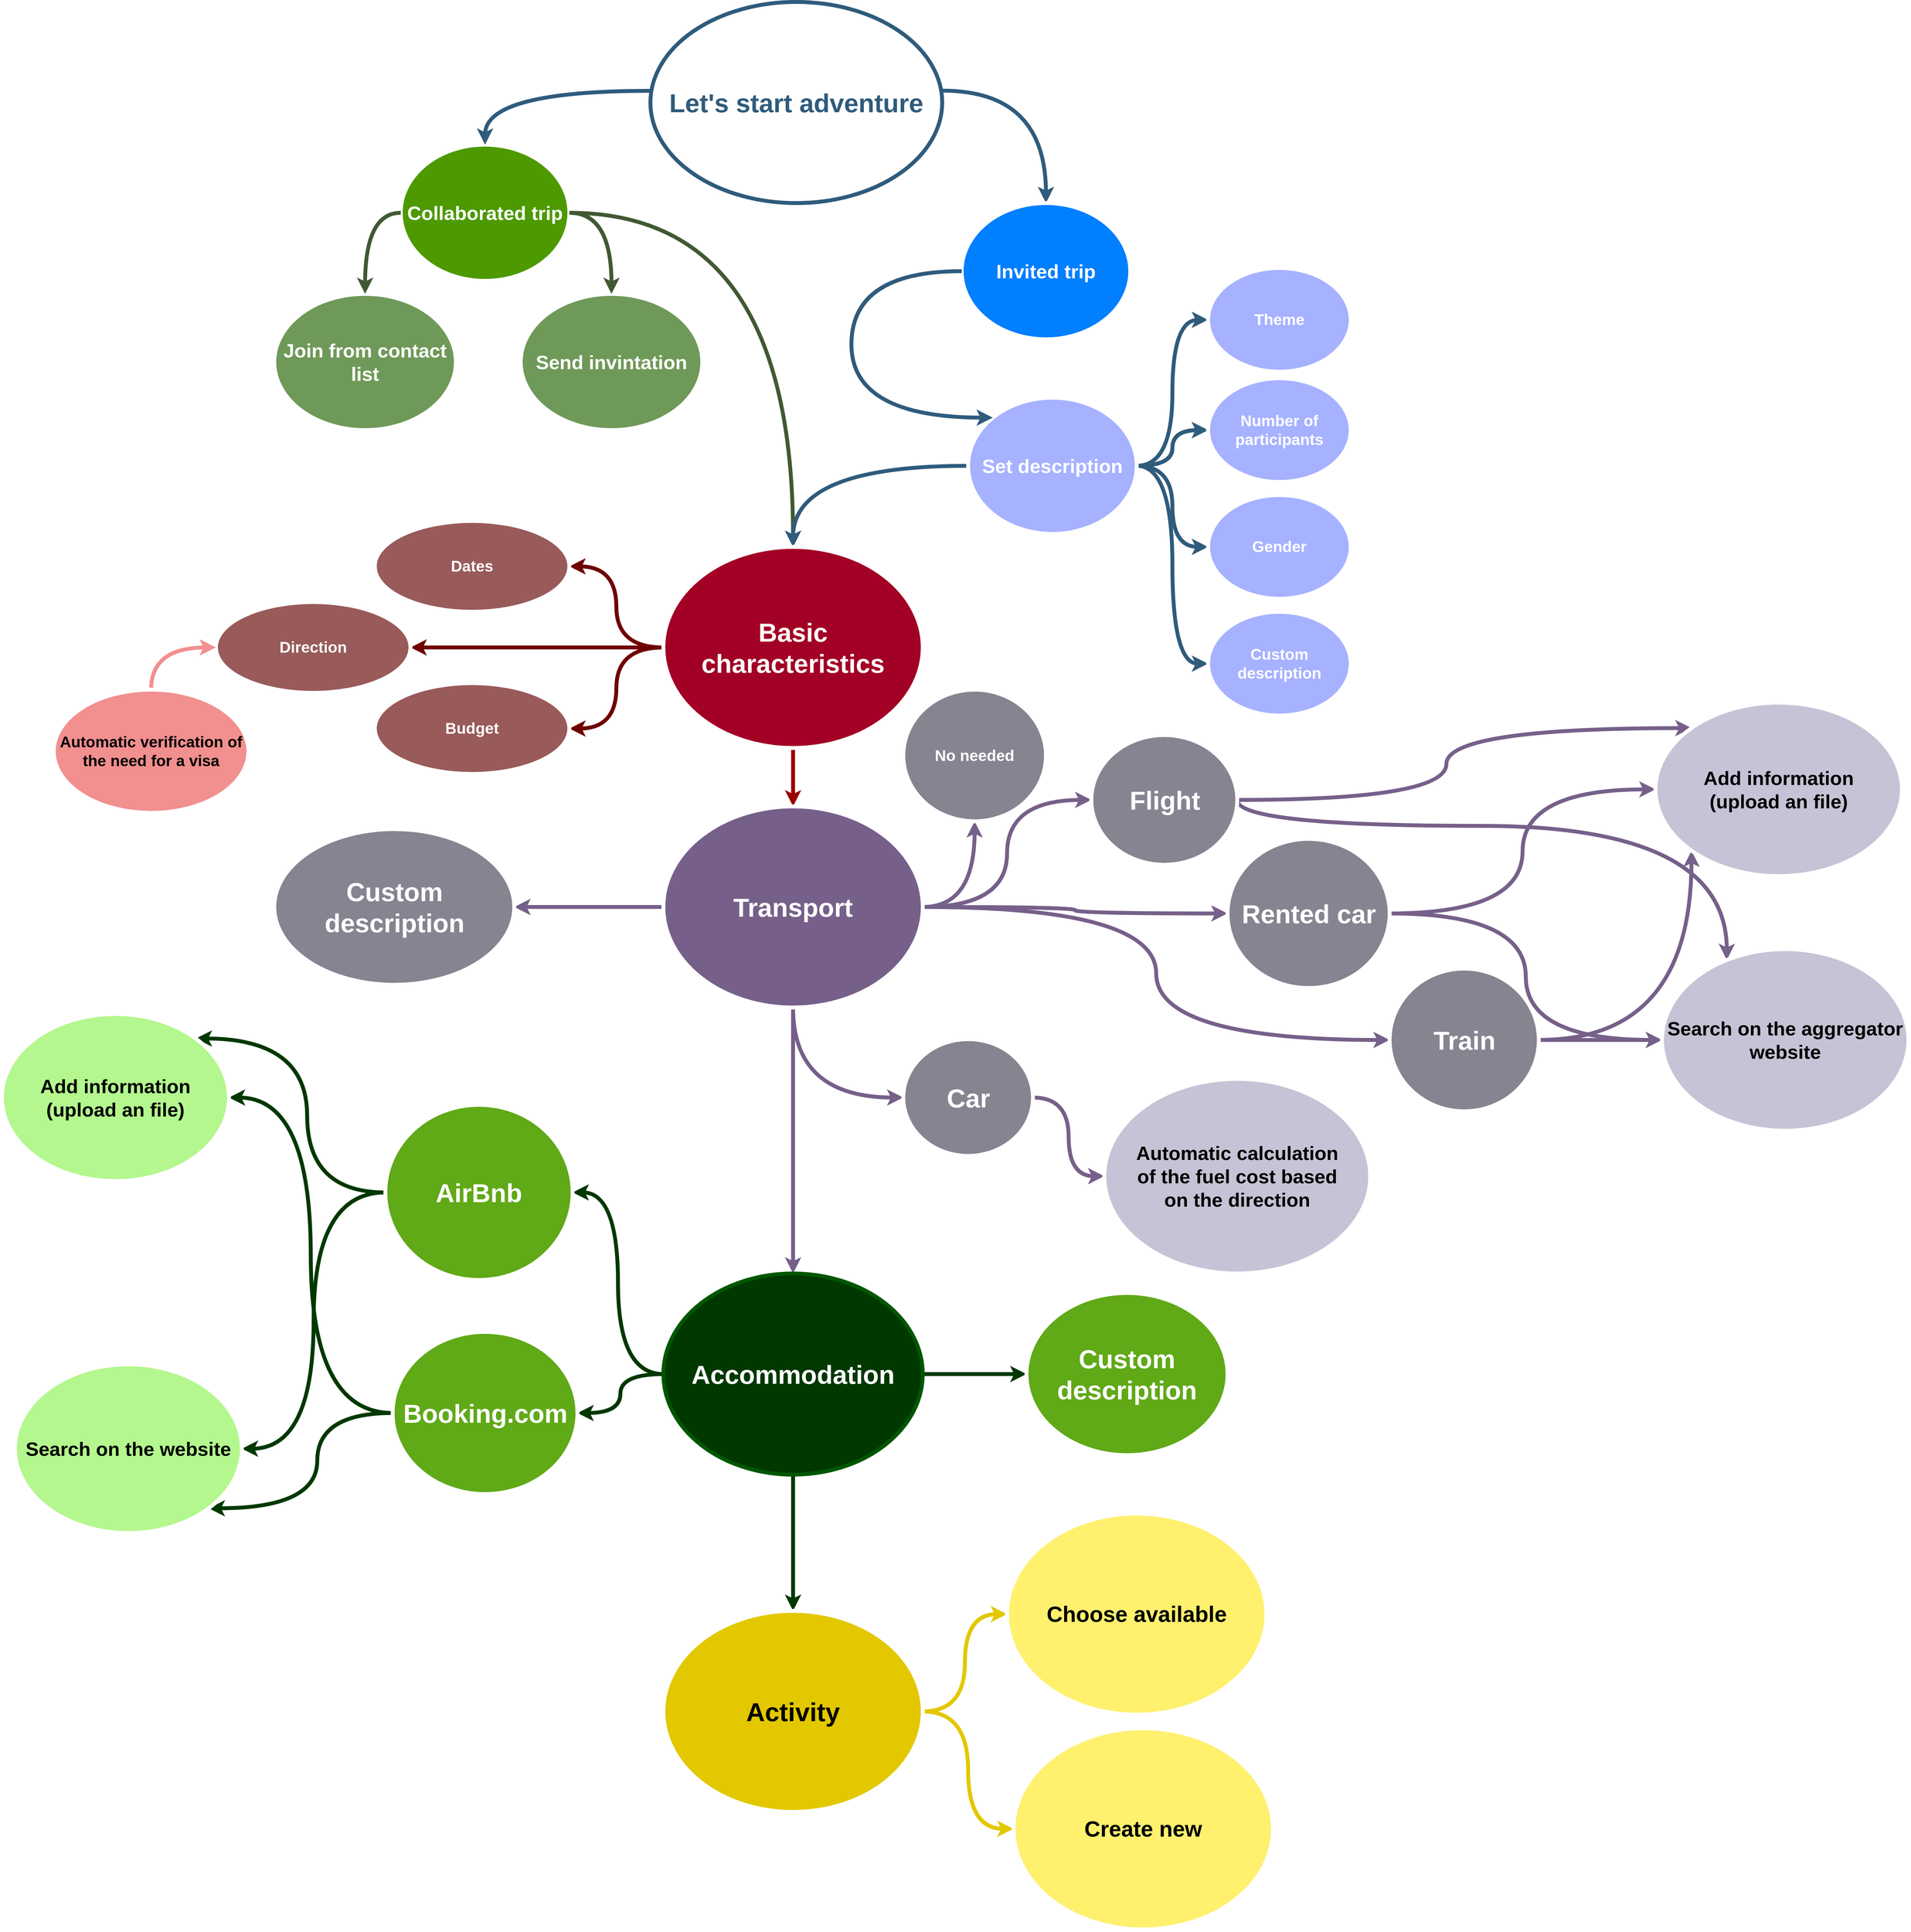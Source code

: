 <mxfile version="15.0.6" type="github">
  <diagram id="JhmmT_WZMvcn0FuX70uB" name="Page-1">
    <mxGraphModel dx="8680" dy="5769" grid="1" gridSize="10" guides="1" tooltips="1" connect="1" arrows="1" fold="1" page="1" pageScale="1" pageWidth="827" pageHeight="1169" math="0" shadow="0">
      <root>
        <mxCell id="0" />
        <mxCell id="1" parent="0" />
        <mxCell id="H4LCMJGpLXRuDfQB45Vs-1" value="Let&#39;s start adventure" style="ellipse;whiteSpace=wrap;html=1;shadow=0;fontFamily=Helvetica;fontSize=40;fontColor=#2F5B7C;align=center;strokeColor=#2F5B7C;strokeWidth=6;fillColor=#FFFFFF;fontStyle=1;gradientColor=none;labelBorderColor=none;" vertex="1" parent="1">
          <mxGeometry x="1030" y="-180" width="450" height="310" as="geometry" />
        </mxCell>
        <mxCell id="H4LCMJGpLXRuDfQB45Vs-2" style="edgeStyle=orthogonalEdgeStyle;curved=1;rounded=0;orthogonalLoop=1;jettySize=auto;html=1;fontSize=24;strokeWidth=6;strokeColor=#415933;" edge="1" parent="1" source="H4LCMJGpLXRuDfQB45Vs-3" target="H4LCMJGpLXRuDfQB45Vs-28">
          <mxGeometry relative="1" as="geometry" />
        </mxCell>
        <mxCell id="H4LCMJGpLXRuDfQB45Vs-3" value="&lt;b&gt;Collaborated trip&lt;/b&gt;" style="ellipse;whiteSpace=wrap;html=1;fontFamily=Helvetica;fontSize=30;fontColor=#FFFFFF;align=center;strokeColor=#FFFFFF;strokeWidth=6;fillColor=#4D9900;" vertex="1" parent="1">
          <mxGeometry x="645" y="40" width="260" height="210" as="geometry" />
        </mxCell>
        <mxCell id="H4LCMJGpLXRuDfQB45Vs-4" value="" style="endArrow=classic;html=1;entryX=0.5;entryY=0;entryDx=0;entryDy=0;exitX=-0.001;exitY=0.442;exitDx=0;exitDy=0;exitPerimeter=0;strokeColor=#2F5B7C;edgeStyle=orthogonalEdgeStyle;curved=1;strokeWidth=6;" edge="1" parent="1" source="H4LCMJGpLXRuDfQB45Vs-1" target="H4LCMJGpLXRuDfQB45Vs-3">
          <mxGeometry width="50" height="50" relative="1" as="geometry">
            <mxPoint x="1200" y="250" as="sourcePoint" />
            <mxPoint x="1250" y="200" as="targetPoint" />
          </mxGeometry>
        </mxCell>
        <mxCell id="H4LCMJGpLXRuDfQB45Vs-5" value="" style="endArrow=classic;html=1;exitX=1;exitY=0.441;exitDx=0;exitDy=0;edgeStyle=orthogonalEdgeStyle;curved=1;strokeWidth=6;entryX=0.5;entryY=0;entryDx=0;entryDy=0;exitPerimeter=0;strokeColor=#2F5B7C;" edge="1" parent="1" source="H4LCMJGpLXRuDfQB45Vs-1" target="H4LCMJGpLXRuDfQB45Vs-6">
          <mxGeometry width="50" height="50" relative="1" as="geometry">
            <mxPoint x="1250" y="-10.0" as="sourcePoint" />
            <mxPoint x="1560" y="110.66" as="targetPoint" />
          </mxGeometry>
        </mxCell>
        <mxCell id="H4LCMJGpLXRuDfQB45Vs-6" value="&lt;b&gt;Invited trip&lt;/b&gt;" style="ellipse;whiteSpace=wrap;html=1;fontFamily=Helvetica;fontSize=30;fontColor=#FFFFFF;align=center;strokeColor=#FFFFFF;strokeWidth=6;fillColor=#007FFF;" vertex="1" parent="1">
          <mxGeometry x="1510" y="130" width="260" height="210" as="geometry" />
        </mxCell>
        <mxCell id="H4LCMJGpLXRuDfQB45Vs-7" value="&lt;b&gt;Join from contact list&lt;/b&gt;" style="ellipse;whiteSpace=wrap;html=1;fontFamily=Helvetica;fontSize=30;fontColor=#FFFFFF;align=center;strokeColor=#FFFFFF;strokeWidth=6;fillColor=#6F9958;" vertex="1" parent="1">
          <mxGeometry x="450" y="270" width="280" height="210" as="geometry" />
        </mxCell>
        <mxCell id="H4LCMJGpLXRuDfQB45Vs-8" value="&lt;b&gt;Send invintation&lt;/b&gt;" style="ellipse;whiteSpace=wrap;html=1;fontFamily=Helvetica;fontSize=30;fontColor=#FFFFFF;align=center;strokeColor=#FFFFFF;strokeWidth=6;fillColor=#6F9958;" vertex="1" parent="1">
          <mxGeometry x="830" y="270" width="280" height="210" as="geometry" />
        </mxCell>
        <mxCell id="H4LCMJGpLXRuDfQB45Vs-9" value="" style="endArrow=classic;html=1;entryX=0.5;entryY=0;entryDx=0;entryDy=0;exitX=0;exitY=0.5;exitDx=0;exitDy=0;edgeStyle=orthogonalEdgeStyle;curved=1;strokeWidth=6;strokeColor=#415933;" edge="1" parent="1" source="H4LCMJGpLXRuDfQB45Vs-3" target="H4LCMJGpLXRuDfQB45Vs-7">
          <mxGeometry width="50" height="50" relative="1" as="geometry">
            <mxPoint x="634.73" y="160.0" as="sourcePoint" />
            <mxPoint x="380" y="260.66" as="targetPoint" />
          </mxGeometry>
        </mxCell>
        <mxCell id="H4LCMJGpLXRuDfQB45Vs-10" value="" style="endArrow=classic;html=1;entryX=0.5;entryY=0;entryDx=0;entryDy=0;exitX=1;exitY=0.5;exitDx=0;exitDy=0;edgeStyle=orthogonalEdgeStyle;curved=1;strokeWidth=6;strokeColor=#415933;" edge="1" parent="1" source="H4LCMJGpLXRuDfQB45Vs-3" target="H4LCMJGpLXRuDfQB45Vs-8">
          <mxGeometry width="50" height="50" relative="1" as="geometry">
            <mxPoint x="655" y="155" as="sourcePoint" />
            <mxPoint x="600" y="280" as="targetPoint" />
          </mxGeometry>
        </mxCell>
        <mxCell id="H4LCMJGpLXRuDfQB45Vs-11" value="" style="edgeStyle=orthogonalEdgeStyle;curved=1;rounded=0;orthogonalLoop=1;jettySize=auto;html=1;fontSize=24;strokeColor=#2F5B7C;strokeWidth=6;" edge="1" parent="1" source="H4LCMJGpLXRuDfQB45Vs-18" target="H4LCMJGpLXRuDfQB45Vs-20">
          <mxGeometry relative="1" as="geometry" />
        </mxCell>
        <mxCell id="H4LCMJGpLXRuDfQB45Vs-12" value="" style="edgeStyle=orthogonalEdgeStyle;curved=1;rounded=0;orthogonalLoop=1;jettySize=auto;html=1;fontSize=24;strokeColor=#2F5B7C;strokeWidth=6;" edge="1" parent="1" source="H4LCMJGpLXRuDfQB45Vs-18" target="H4LCMJGpLXRuDfQB45Vs-20">
          <mxGeometry relative="1" as="geometry" />
        </mxCell>
        <mxCell id="H4LCMJGpLXRuDfQB45Vs-13" value="" style="edgeStyle=orthogonalEdgeStyle;curved=1;rounded=0;orthogonalLoop=1;jettySize=auto;html=1;fontSize=24;strokeColor=#2F5B7C;strokeWidth=6;" edge="1" parent="1" source="H4LCMJGpLXRuDfQB45Vs-18" target="H4LCMJGpLXRuDfQB45Vs-20">
          <mxGeometry relative="1" as="geometry" />
        </mxCell>
        <mxCell id="H4LCMJGpLXRuDfQB45Vs-14" style="edgeStyle=orthogonalEdgeStyle;curved=1;rounded=0;orthogonalLoop=1;jettySize=auto;html=1;entryX=0;entryY=0.5;entryDx=0;entryDy=0;fontSize=24;strokeColor=#2F5B7C;strokeWidth=6;" edge="1" parent="1" source="H4LCMJGpLXRuDfQB45Vs-18" target="H4LCMJGpLXRuDfQB45Vs-21">
          <mxGeometry relative="1" as="geometry" />
        </mxCell>
        <mxCell id="H4LCMJGpLXRuDfQB45Vs-15" style="edgeStyle=orthogonalEdgeStyle;curved=1;rounded=0;orthogonalLoop=1;jettySize=auto;html=1;entryX=0;entryY=0.5;entryDx=0;entryDy=0;fontSize=24;strokeColor=#2F5B7C;strokeWidth=6;" edge="1" parent="1" source="H4LCMJGpLXRuDfQB45Vs-18" target="H4LCMJGpLXRuDfQB45Vs-22">
          <mxGeometry relative="1" as="geometry" />
        </mxCell>
        <mxCell id="H4LCMJGpLXRuDfQB45Vs-16" style="edgeStyle=orthogonalEdgeStyle;curved=1;rounded=0;orthogonalLoop=1;jettySize=auto;html=1;entryX=0;entryY=0.5;entryDx=0;entryDy=0;fontSize=24;strokeColor=#2F5B7C;strokeWidth=6;" edge="1" parent="1" source="H4LCMJGpLXRuDfQB45Vs-18" target="H4LCMJGpLXRuDfQB45Vs-19">
          <mxGeometry relative="1" as="geometry" />
        </mxCell>
        <mxCell id="H4LCMJGpLXRuDfQB45Vs-17" style="edgeStyle=orthogonalEdgeStyle;curved=1;rounded=0;orthogonalLoop=1;jettySize=auto;html=1;entryX=0.5;entryY=0;entryDx=0;entryDy=0;fontSize=24;strokeColor=#2F5B7C;strokeWidth=6;" edge="1" parent="1" source="H4LCMJGpLXRuDfQB45Vs-18" target="H4LCMJGpLXRuDfQB45Vs-28">
          <mxGeometry relative="1" as="geometry" />
        </mxCell>
        <mxCell id="H4LCMJGpLXRuDfQB45Vs-18" value="&lt;b&gt;Set description&lt;/b&gt;" style="ellipse;whiteSpace=wrap;html=1;fontFamily=Helvetica;fontSize=30;fontColor=#FFFFFF;align=center;strokeColor=#FFFFFF;strokeWidth=6;fillColor=#A6B2FF;" vertex="1" parent="1">
          <mxGeometry x="1520" y="430" width="260" height="210" as="geometry" />
        </mxCell>
        <mxCell id="H4LCMJGpLXRuDfQB45Vs-19" value="&lt;b style=&quot;font-size: 24px;&quot;&gt;Theme&lt;/b&gt;" style="ellipse;whiteSpace=wrap;html=1;fontFamily=Helvetica;fontSize=24;fontColor=#FFFFFF;align=center;strokeColor=#FFFFFF;strokeWidth=6;fillColor=#A6B2FF;" vertex="1" parent="1">
          <mxGeometry x="1890" y="230" width="220" height="160" as="geometry" />
        </mxCell>
        <mxCell id="H4LCMJGpLXRuDfQB45Vs-20" value="&lt;b style=&quot;font-size: 24px&quot;&gt;Number of participants&lt;/b&gt;" style="ellipse;whiteSpace=wrap;html=1;fontFamily=Helvetica;fontSize=24;fontColor=#FFFFFF;align=center;strokeColor=#FFFFFF;strokeWidth=6;fillColor=#A6B2FF;" vertex="1" parent="1">
          <mxGeometry x="1890" y="400" width="220" height="160" as="geometry" />
        </mxCell>
        <mxCell id="H4LCMJGpLXRuDfQB45Vs-21" value="&lt;b style=&quot;font-size: 24px&quot;&gt;Gender&lt;/b&gt;" style="ellipse;whiteSpace=wrap;html=1;fontFamily=Helvetica;fontSize=24;fontColor=#FFFFFF;align=center;strokeColor=#FFFFFF;strokeWidth=6;fillColor=#A6B2FF;" vertex="1" parent="1">
          <mxGeometry x="1890" y="580" width="220" height="160" as="geometry" />
        </mxCell>
        <mxCell id="H4LCMJGpLXRuDfQB45Vs-22" value="&lt;b style=&quot;font-size: 24px&quot;&gt;Custom description&lt;/b&gt;" style="ellipse;whiteSpace=wrap;html=1;fontFamily=Helvetica;fontSize=24;fontColor=#FFFFFF;align=center;strokeColor=#FFFFFF;strokeWidth=6;fillColor=#A6B2FF;" vertex="1" parent="1">
          <mxGeometry x="1890" y="760" width="220" height="160" as="geometry" />
        </mxCell>
        <mxCell id="H4LCMJGpLXRuDfQB45Vs-23" value="" style="endArrow=classic;html=1;edgeStyle=orthogonalEdgeStyle;curved=1;strokeWidth=6;strokeColor=#2F5B7C;entryX=0;entryY=0;entryDx=0;entryDy=0;exitX=0;exitY=0.5;exitDx=0;exitDy=0;" edge="1" parent="1" source="H4LCMJGpLXRuDfQB45Vs-6" target="H4LCMJGpLXRuDfQB45Vs-18">
          <mxGeometry width="50" height="50" relative="1" as="geometry">
            <mxPoint x="1380" y="220" as="sourcePoint" />
            <mxPoint x="1650" y="140" as="targetPoint" />
            <Array as="points">
              <mxPoint x="1340" y="235" />
              <mxPoint x="1340" y="461" />
            </Array>
          </mxGeometry>
        </mxCell>
        <mxCell id="H4LCMJGpLXRuDfQB45Vs-24" style="edgeStyle=orthogonalEdgeStyle;curved=1;rounded=0;orthogonalLoop=1;jettySize=auto;html=1;entryX=1;entryY=0.5;entryDx=0;entryDy=0;fontSize=24;fontColor=#FFFFFF;strokeColor=#6F0000;strokeWidth=6;fillColor=#a20025;" edge="1" parent="1" source="H4LCMJGpLXRuDfQB45Vs-28" target="H4LCMJGpLXRuDfQB45Vs-29">
          <mxGeometry relative="1" as="geometry" />
        </mxCell>
        <mxCell id="H4LCMJGpLXRuDfQB45Vs-25" style="edgeStyle=orthogonalEdgeStyle;curved=1;rounded=0;orthogonalLoop=1;jettySize=auto;html=1;fontSize=24;fontColor=#FFFFFF;strokeColor=#6F0000;strokeWidth=6;fillColor=#a20025;" edge="1" parent="1" source="H4LCMJGpLXRuDfQB45Vs-28" target="H4LCMJGpLXRuDfQB45Vs-30">
          <mxGeometry relative="1" as="geometry" />
        </mxCell>
        <mxCell id="H4LCMJGpLXRuDfQB45Vs-26" style="edgeStyle=orthogonalEdgeStyle;curved=1;rounded=0;orthogonalLoop=1;jettySize=auto;html=1;fontSize=24;fontColor=#FFFFFF;strokeColor=#6F0000;strokeWidth=6;fillColor=#a20025;" edge="1" parent="1" source="H4LCMJGpLXRuDfQB45Vs-28" target="H4LCMJGpLXRuDfQB45Vs-31">
          <mxGeometry relative="1" as="geometry" />
        </mxCell>
        <mxCell id="H4LCMJGpLXRuDfQB45Vs-27" style="edgeStyle=orthogonalEdgeStyle;curved=1;rounded=0;orthogonalLoop=1;jettySize=auto;html=1;fontSize=34;fontColor=#F28F8F;strokeWidth=6;strokeColor=#990000;" edge="1" parent="1" source="H4LCMJGpLXRuDfQB45Vs-28" target="H4LCMJGpLXRuDfQB45Vs-39">
          <mxGeometry relative="1" as="geometry" />
        </mxCell>
        <mxCell id="H4LCMJGpLXRuDfQB45Vs-28" value="&lt;span style=&quot;font-size: 40px&quot;&gt;Basic characteristics&lt;/span&gt;" style="ellipse;whiteSpace=wrap;html=1;fontFamily=Helvetica;fontSize=30;align=center;strokeWidth=6;fillColor=#a20025;fontColor=#ffffff;fontStyle=1;strokeColor=#FFFFFF;" vertex="1" parent="1">
          <mxGeometry x="1050" y="660" width="400" height="310" as="geometry" />
        </mxCell>
        <mxCell id="H4LCMJGpLXRuDfQB45Vs-29" value="Dates" style="ellipse;whiteSpace=wrap;html=1;fontFamily=Helvetica;fontSize=24;align=center;strokeWidth=6;strokeColor=#FFFFFF;labelBorderColor=none;fontStyle=1;fontColor=#FFFFFF;fillColor=#995A5A;" vertex="1" parent="1">
          <mxGeometry x="605" y="620" width="300" height="140" as="geometry" />
        </mxCell>
        <mxCell id="H4LCMJGpLXRuDfQB45Vs-30" value="Direction" style="ellipse;whiteSpace=wrap;html=1;fontFamily=Helvetica;fontSize=24;align=center;strokeWidth=6;strokeColor=#FFFFFF;labelBorderColor=none;fontStyle=1;fontColor=#FFFFFF;fillColor=#995A5A;" vertex="1" parent="1">
          <mxGeometry x="360" y="745" width="300" height="140" as="geometry" />
        </mxCell>
        <mxCell id="H4LCMJGpLXRuDfQB45Vs-31" value="Budget" style="ellipse;whiteSpace=wrap;html=1;fontFamily=Helvetica;fontSize=24;align=center;strokeWidth=6;strokeColor=#FFFFFF;labelBorderColor=none;fontStyle=1;fontColor=#FFFFFF;fillColor=#995A5A;" vertex="1" parent="1">
          <mxGeometry x="605" y="870" width="300" height="140" as="geometry" />
        </mxCell>
        <mxCell id="H4LCMJGpLXRuDfQB45Vs-32" style="edgeStyle=orthogonalEdgeStyle;curved=1;rounded=0;orthogonalLoop=1;jettySize=auto;html=1;fontSize=34;fontColor=#F28F8F;strokeWidth=6;strokeColor=#76608A;" edge="1" parent="1" source="H4LCMJGpLXRuDfQB45Vs-39" target="H4LCMJGpLXRuDfQB45Vs-50">
          <mxGeometry relative="1" as="geometry" />
        </mxCell>
        <mxCell id="H4LCMJGpLXRuDfQB45Vs-33" style="edgeStyle=orthogonalEdgeStyle;curved=1;rounded=0;orthogonalLoop=1;jettySize=auto;html=1;fontSize=34;fontColor=#F28F8F;strokeColor=#76608A;strokeWidth=6;" edge="1" parent="1" source="H4LCMJGpLXRuDfQB45Vs-39" target="H4LCMJGpLXRuDfQB45Vs-43">
          <mxGeometry relative="1" as="geometry" />
        </mxCell>
        <mxCell id="H4LCMJGpLXRuDfQB45Vs-34" style="edgeStyle=orthogonalEdgeStyle;curved=1;rounded=0;orthogonalLoop=1;jettySize=auto;html=1;entryX=0;entryY=0.5;entryDx=0;entryDy=0;fontSize=34;fontColor=#F28F8F;strokeColor=#76608A;strokeWidth=6;" edge="1" parent="1" source="H4LCMJGpLXRuDfQB45Vs-39" target="H4LCMJGpLXRuDfQB45Vs-46">
          <mxGeometry relative="1" as="geometry" />
        </mxCell>
        <mxCell id="H4LCMJGpLXRuDfQB45Vs-35" style="edgeStyle=orthogonalEdgeStyle;curved=1;rounded=0;orthogonalLoop=1;jettySize=auto;html=1;entryX=0;entryY=0.5;entryDx=0;entryDy=0;fontSize=34;fontColor=#F28F8F;strokeColor=#76608A;strokeWidth=6;" edge="1" parent="1" source="H4LCMJGpLXRuDfQB45Vs-39" target="H4LCMJGpLXRuDfQB45Vs-49">
          <mxGeometry relative="1" as="geometry" />
        </mxCell>
        <mxCell id="H4LCMJGpLXRuDfQB45Vs-36" style="edgeStyle=orthogonalEdgeStyle;curved=1;rounded=0;orthogonalLoop=1;jettySize=auto;html=1;entryX=0;entryY=0.5;entryDx=0;entryDy=0;fontSize=34;fontColor=#F28F8F;strokeColor=#76608A;strokeWidth=6;" edge="1" parent="1" source="H4LCMJGpLXRuDfQB45Vs-39" target="H4LCMJGpLXRuDfQB45Vs-54">
          <mxGeometry relative="1" as="geometry" />
        </mxCell>
        <mxCell id="H4LCMJGpLXRuDfQB45Vs-37" style="edgeStyle=orthogonalEdgeStyle;curved=1;rounded=0;orthogonalLoop=1;jettySize=auto;html=1;fontSize=34;fontColor=#F28F8F;strokeColor=#76608A;strokeWidth=6;entryX=0.5;entryY=1;entryDx=0;entryDy=0;exitX=1;exitY=0.5;exitDx=0;exitDy=0;" edge="1" parent="1" source="H4LCMJGpLXRuDfQB45Vs-39" target="H4LCMJGpLXRuDfQB45Vs-40">
          <mxGeometry relative="1" as="geometry">
            <mxPoint x="1520" y="1120" as="targetPoint" />
          </mxGeometry>
        </mxCell>
        <mxCell id="H4LCMJGpLXRuDfQB45Vs-38" style="edgeStyle=orthogonalEdgeStyle;curved=1;rounded=0;orthogonalLoop=1;jettySize=auto;html=1;entryX=0.5;entryY=0;entryDx=0;entryDy=0;fontSize=30;fontColor=#000000;strokeColor=#76608A;strokeWidth=6;" edge="1" parent="1" source="H4LCMJGpLXRuDfQB45Vs-39" target="H4LCMJGpLXRuDfQB45Vs-62">
          <mxGeometry relative="1" as="geometry" />
        </mxCell>
        <mxCell id="H4LCMJGpLXRuDfQB45Vs-39" value="&lt;span style=&quot;font-size: 40px&quot;&gt;Transport&lt;/span&gt;" style="ellipse;whiteSpace=wrap;html=1;fontFamily=Helvetica;fontSize=30;align=center;strokeWidth=6;fontColor=#ffffff;fontStyle=1;strokeColor=#FFFFFF;fillColor=#76608A;" vertex="1" parent="1">
          <mxGeometry x="1050" y="1060" width="400" height="310" as="geometry" />
        </mxCell>
        <mxCell id="H4LCMJGpLXRuDfQB45Vs-40" value="&lt;b&gt;No needed&lt;/b&gt;" style="ellipse;whiteSpace=wrap;html=1;fontFamily=Helvetica;fontSize=24;align=center;strokeWidth=6;strokeColor=#FFFFFF;fontColor=#FFFFFF;fillColor=#868491;" vertex="1" parent="1">
          <mxGeometry x="1420" y="880" width="220" height="203" as="geometry" />
        </mxCell>
        <mxCell id="H4LCMJGpLXRuDfQB45Vs-41" style="edgeStyle=orthogonalEdgeStyle;curved=1;rounded=0;orthogonalLoop=1;jettySize=auto;html=1;entryX=0;entryY=0;entryDx=0;entryDy=0;fontSize=30;fontColor=#000000;strokeColor=#76608A;strokeWidth=6;" edge="1" parent="1" source="H4LCMJGpLXRuDfQB45Vs-43" target="H4LCMJGpLXRuDfQB45Vs-55">
          <mxGeometry relative="1" as="geometry" />
        </mxCell>
        <mxCell id="H4LCMJGpLXRuDfQB45Vs-42" style="edgeStyle=orthogonalEdgeStyle;curved=1;rounded=0;orthogonalLoop=1;jettySize=auto;html=1;fontSize=30;fontColor=#000000;strokeColor=#76608A;strokeWidth=6;exitX=1;exitY=0.5;exitDx=0;exitDy=0;" edge="1" parent="1" source="H4LCMJGpLXRuDfQB45Vs-43" target="H4LCMJGpLXRuDfQB45Vs-56">
          <mxGeometry relative="1" as="geometry">
            <Array as="points">
              <mxPoint x="1935" y="1090" />
              <mxPoint x="2690" y="1090" />
            </Array>
          </mxGeometry>
        </mxCell>
        <mxCell id="H4LCMJGpLXRuDfQB45Vs-43" value="&lt;font style=&quot;font-size: 40px&quot;&gt;Flight&lt;/font&gt;" style="ellipse;html=1;fontFamily=Helvetica;fontSize=34;align=center;strokeWidth=6;strokeColor=#FFFFFF;fontColor=#FFFFFF;fillColor=#868491;labelBorderColor=none;fontStyle=1" vertex="1" parent="1">
          <mxGeometry x="1710" y="950" width="225" height="200" as="geometry" />
        </mxCell>
        <mxCell id="H4LCMJGpLXRuDfQB45Vs-44" style="edgeStyle=orthogonalEdgeStyle;curved=1;rounded=0;orthogonalLoop=1;jettySize=auto;html=1;fontSize=30;fontColor=#000000;strokeColor=#76608A;strokeWidth=6;" edge="1" parent="1" source="H4LCMJGpLXRuDfQB45Vs-46" target="H4LCMJGpLXRuDfQB45Vs-55">
          <mxGeometry relative="1" as="geometry" />
        </mxCell>
        <mxCell id="H4LCMJGpLXRuDfQB45Vs-45" style="edgeStyle=orthogonalEdgeStyle;curved=1;rounded=0;orthogonalLoop=1;jettySize=auto;html=1;fontSize=30;fontColor=#000000;strokeColor=#76608A;strokeWidth=6;" edge="1" parent="1" source="H4LCMJGpLXRuDfQB45Vs-46" target="H4LCMJGpLXRuDfQB45Vs-56">
          <mxGeometry relative="1" as="geometry" />
        </mxCell>
        <mxCell id="H4LCMJGpLXRuDfQB45Vs-46" value="&lt;font style=&quot;font-size: 40px&quot;&gt;Rented car&lt;/font&gt;" style="ellipse;html=1;fontFamily=Helvetica;fontSize=34;align=center;strokeWidth=6;strokeColor=#FFFFFF;fontColor=#FFFFFF;fillColor=#868491;labelBorderColor=none;fontStyle=1" vertex="1" parent="1">
          <mxGeometry x="1920" y="1110" width="250" height="230" as="geometry" />
        </mxCell>
        <mxCell id="H4LCMJGpLXRuDfQB45Vs-47" style="edgeStyle=orthogonalEdgeStyle;curved=1;rounded=0;orthogonalLoop=1;jettySize=auto;html=1;entryX=0;entryY=1;entryDx=0;entryDy=0;fontSize=30;fontColor=#000000;strokeColor=#76608A;strokeWidth=6;" edge="1" parent="1" source="H4LCMJGpLXRuDfQB45Vs-49" target="H4LCMJGpLXRuDfQB45Vs-55">
          <mxGeometry relative="1" as="geometry" />
        </mxCell>
        <mxCell id="H4LCMJGpLXRuDfQB45Vs-48" style="edgeStyle=orthogonalEdgeStyle;curved=1;rounded=0;orthogonalLoop=1;jettySize=auto;html=1;fontSize=30;fontColor=#000000;strokeColor=#76608A;strokeWidth=6;" edge="1" parent="1" source="H4LCMJGpLXRuDfQB45Vs-49" target="H4LCMJGpLXRuDfQB45Vs-56">
          <mxGeometry relative="1" as="geometry" />
        </mxCell>
        <mxCell id="H4LCMJGpLXRuDfQB45Vs-49" value="&lt;font style=&quot;font-size: 40px&quot;&gt;Train&lt;/font&gt;" style="ellipse;html=1;fontFamily=Helvetica;fontSize=34;align=center;strokeWidth=6;strokeColor=#FFFFFF;fontColor=#FFFFFF;fillColor=#868491;labelBorderColor=none;fontStyle=1" vertex="1" parent="1">
          <mxGeometry x="2170" y="1310" width="230" height="220" as="geometry" />
        </mxCell>
        <mxCell id="H4LCMJGpLXRuDfQB45Vs-50" value="&lt;font style=&quot;font-size: 40px&quot;&gt;Custom&lt;br&gt;&amp;nbsp;description&amp;nbsp;&lt;/font&gt;" style="ellipse;html=1;fontFamily=Helvetica;fontSize=34;align=center;strokeWidth=6;strokeColor=#FFFFFF;fontColor=#FFFFFF;fillColor=#868491;labelBorderColor=none;fontStyle=1" vertex="1" parent="1">
          <mxGeometry x="450" y="1095" width="370" height="240" as="geometry" />
        </mxCell>
        <mxCell id="H4LCMJGpLXRuDfQB45Vs-51" style="edgeStyle=orthogonalEdgeStyle;curved=1;rounded=0;orthogonalLoop=1;jettySize=auto;html=1;entryX=0;entryY=0.5;entryDx=0;entryDy=0;fontSize=34;strokeWidth=6;fontColor=#F28F8F;strokeColor=#F28F8F;" edge="1" parent="1" source="H4LCMJGpLXRuDfQB45Vs-52" target="H4LCMJGpLXRuDfQB45Vs-30">
          <mxGeometry relative="1" as="geometry" />
        </mxCell>
        <mxCell id="H4LCMJGpLXRuDfQB45Vs-52" value="Automatic verification of the need for a visa" style="ellipse;whiteSpace=wrap;html=1;fontFamily=Helvetica;fontSize=24;align=center;strokeWidth=6;strokeColor=#FFFFFF;labelBorderColor=none;fontStyle=1;fillColor=#F28F8F;" vertex="1" parent="1">
          <mxGeometry x="110" y="880" width="300" height="190" as="geometry" />
        </mxCell>
        <mxCell id="H4LCMJGpLXRuDfQB45Vs-53" style="edgeStyle=orthogonalEdgeStyle;curved=1;rounded=0;orthogonalLoop=1;jettySize=auto;html=1;fontSize=30;fontColor=#000000;strokeColor=#76608A;strokeWidth=6;" edge="1" parent="1" source="H4LCMJGpLXRuDfQB45Vs-54" target="H4LCMJGpLXRuDfQB45Vs-57">
          <mxGeometry relative="1" as="geometry" />
        </mxCell>
        <mxCell id="H4LCMJGpLXRuDfQB45Vs-54" value="&lt;font style=&quot;font-size: 40px&quot;&gt;Car&lt;/font&gt;" style="ellipse;html=1;fontFamily=Helvetica;fontSize=34;align=center;strokeWidth=6;strokeColor=#FFFFFF;fontColor=#FFFFFF;fillColor=#868491;labelBorderColor=none;fontStyle=1" vertex="1" parent="1">
          <mxGeometry x="1420" y="1418.75" width="200" height="180" as="geometry" />
        </mxCell>
        <mxCell id="H4LCMJGpLXRuDfQB45Vs-55" value="Add information&#xa;(upload an file)" style="ellipse;whiteSpace=wrap;fontFamily=Helvetica;fontSize=30;align=center;strokeWidth=6;strokeColor=#FFFFFF;fillColor=#C6C3D6;fontStyle=1" vertex="1" parent="1">
          <mxGeometry x="2580" y="900" width="380" height="267.5" as="geometry" />
        </mxCell>
        <mxCell id="H4LCMJGpLXRuDfQB45Vs-56" value="&lt;span style=&quot;font-size: 30px;&quot;&gt;Search on the aggregator website&lt;/span&gt;" style="ellipse;whiteSpace=wrap;html=1;fontFamily=Helvetica;fontSize=30;align=center;strokeWidth=6;strokeColor=#FFFFFF;fillColor=#C6C3D6;labelBorderColor=none;fontStyle=1" vertex="1" parent="1">
          <mxGeometry x="2590" y="1280" width="380" height="280" as="geometry" />
        </mxCell>
        <mxCell id="H4LCMJGpLXRuDfQB45Vs-57" value="Automatic calculation &lt;br&gt;of the fuel cost based &lt;br&gt;on the direction" style="ellipse;whiteSpace=wrap;html=1;fontFamily=Helvetica;fontSize=30;align=center;strokeWidth=6;strokeColor=#FFFFFF;fillColor=#C6C3D6;labelBorderColor=none;fontStyle=1" vertex="1" parent="1">
          <mxGeometry x="1730" y="1480" width="410" height="300" as="geometry" />
        </mxCell>
        <mxCell id="H4LCMJGpLXRuDfQB45Vs-58" style="edgeStyle=orthogonalEdgeStyle;curved=1;rounded=0;orthogonalLoop=1;jettySize=auto;html=1;fontSize=30;fontColor=#000000;strokeWidth=6;strokeColor=#003800;" edge="1" parent="1" source="H4LCMJGpLXRuDfQB45Vs-62" target="H4LCMJGpLXRuDfQB45Vs-66">
          <mxGeometry relative="1" as="geometry" />
        </mxCell>
        <mxCell id="H4LCMJGpLXRuDfQB45Vs-59" style="edgeStyle=orthogonalEdgeStyle;curved=1;rounded=0;orthogonalLoop=1;jettySize=auto;html=1;fontSize=30;fontColor=#000000;strokeColor=#003800;strokeWidth=6;" edge="1" parent="1" source="H4LCMJGpLXRuDfQB45Vs-62" target="H4LCMJGpLXRuDfQB45Vs-69">
          <mxGeometry relative="1" as="geometry" />
        </mxCell>
        <mxCell id="H4LCMJGpLXRuDfQB45Vs-60" style="edgeStyle=orthogonalEdgeStyle;curved=1;rounded=0;orthogonalLoop=1;jettySize=auto;html=1;entryX=0;entryY=0.5;entryDx=0;entryDy=0;fontSize=30;fontColor=#000000;strokeColor=#003800;strokeWidth=6;" edge="1" parent="1" source="H4LCMJGpLXRuDfQB45Vs-62" target="H4LCMJGpLXRuDfQB45Vs-63">
          <mxGeometry relative="1" as="geometry" />
        </mxCell>
        <mxCell id="H4LCMJGpLXRuDfQB45Vs-61" style="edgeStyle=orthogonalEdgeStyle;curved=1;rounded=0;orthogonalLoop=1;jettySize=auto;html=1;fontSize=30;fontColor=#000000;strokeColor=#003800;strokeWidth=6;" edge="1" parent="1" source="H4LCMJGpLXRuDfQB45Vs-62" target="H4LCMJGpLXRuDfQB45Vs-74">
          <mxGeometry relative="1" as="geometry" />
        </mxCell>
        <mxCell id="H4LCMJGpLXRuDfQB45Vs-62" value="&lt;span style=&quot;font-size: 40px&quot;&gt;Accommodation&lt;/span&gt;" style="ellipse;whiteSpace=wrap;html=1;fontFamily=Helvetica;fontSize=30;align=center;strokeWidth=6;fontColor=#ffffff;fontStyle=1;strokeColor=#005700;fillColor=#003800;" vertex="1" parent="1">
          <mxGeometry x="1050" y="1780" width="400" height="310" as="geometry" />
        </mxCell>
        <mxCell id="H4LCMJGpLXRuDfQB45Vs-63" value="&lt;span style=&quot;font-size: 40px&quot;&gt;Custom &lt;br&gt;description&lt;/span&gt;" style="ellipse;whiteSpace=wrap;html=1;fontFamily=Helvetica;fontSize=30;align=center;strokeWidth=6;fontColor=#ffffff;fontStyle=1;fillColor=#60a917;strokeColor=#FFFFFF;" vertex="1" parent="1">
          <mxGeometry x="1610" y="1810" width="310" height="250" as="geometry" />
        </mxCell>
        <mxCell id="H4LCMJGpLXRuDfQB45Vs-64" style="edgeStyle=orthogonalEdgeStyle;curved=1;rounded=0;orthogonalLoop=1;jettySize=auto;html=1;entryX=1;entryY=0;entryDx=0;entryDy=0;fontSize=30;fontColor=#000000;strokeColor=#003800;strokeWidth=6;" edge="1" parent="1" source="H4LCMJGpLXRuDfQB45Vs-66" target="H4LCMJGpLXRuDfQB45Vs-70">
          <mxGeometry relative="1" as="geometry" />
        </mxCell>
        <mxCell id="H4LCMJGpLXRuDfQB45Vs-65" style="edgeStyle=orthogonalEdgeStyle;curved=1;rounded=0;orthogonalLoop=1;jettySize=auto;html=1;entryX=1;entryY=0.5;entryDx=0;entryDy=0;fontSize=30;fontColor=#000000;strokeColor=#003800;strokeWidth=6;" edge="1" parent="1" source="H4LCMJGpLXRuDfQB45Vs-66" target="H4LCMJGpLXRuDfQB45Vs-71">
          <mxGeometry relative="1" as="geometry" />
        </mxCell>
        <mxCell id="H4LCMJGpLXRuDfQB45Vs-66" value="&lt;span style=&quot;font-size: 40px&quot;&gt;AirBnb&lt;/span&gt;" style="ellipse;whiteSpace=wrap;html=1;fontFamily=Helvetica;fontSize=30;align=center;strokeWidth=6;fontColor=#ffffff;fontStyle=1;fillColor=#60a917;strokeColor=#FFFFFF;" vertex="1" parent="1">
          <mxGeometry x="621.25" y="1520" width="288.75" height="270" as="geometry" />
        </mxCell>
        <mxCell id="H4LCMJGpLXRuDfQB45Vs-67" style="edgeStyle=orthogonalEdgeStyle;curved=1;rounded=0;orthogonalLoop=1;jettySize=auto;html=1;entryX=1;entryY=0.5;entryDx=0;entryDy=0;fontSize=30;fontColor=#000000;strokeColor=#003800;strokeWidth=6;" edge="1" parent="1" source="H4LCMJGpLXRuDfQB45Vs-69" target="H4LCMJGpLXRuDfQB45Vs-70">
          <mxGeometry relative="1" as="geometry" />
        </mxCell>
        <mxCell id="H4LCMJGpLXRuDfQB45Vs-68" style="edgeStyle=orthogonalEdgeStyle;curved=1;rounded=0;orthogonalLoop=1;jettySize=auto;html=1;entryX=1;entryY=1;entryDx=0;entryDy=0;fontSize=30;fontColor=#000000;strokeColor=#003800;strokeWidth=6;" edge="1" parent="1" source="H4LCMJGpLXRuDfQB45Vs-69" target="H4LCMJGpLXRuDfQB45Vs-71">
          <mxGeometry relative="1" as="geometry" />
        </mxCell>
        <mxCell id="H4LCMJGpLXRuDfQB45Vs-69" value="&lt;span style=&quot;font-size: 40px&quot;&gt;Booking.com&lt;/span&gt;" style="ellipse;whiteSpace=wrap;html=1;fontFamily=Helvetica;fontSize=30;align=center;strokeWidth=6;fontColor=#ffffff;fontStyle=1;fillColor=#60a917;strokeColor=#FFFFFF;" vertex="1" parent="1">
          <mxGeometry x="632.5" y="1870" width="285" height="250" as="geometry" />
        </mxCell>
        <mxCell id="H4LCMJGpLXRuDfQB45Vs-70" value="Add information&#xa;(upload an file)" style="ellipse;whiteSpace=wrap;fontFamily=Helvetica;fontSize=30;align=center;strokeWidth=6;strokeColor=#FFFFFF;fontStyle=1;fillColor=#B4F78E;" vertex="1" parent="1">
          <mxGeometry x="30" y="1380" width="350" height="257.5" as="geometry" />
        </mxCell>
        <mxCell id="H4LCMJGpLXRuDfQB45Vs-71" value="Search on the website" style="ellipse;whiteSpace=wrap;fontFamily=Helvetica;fontSize=30;align=center;strokeWidth=6;strokeColor=#FFFFFF;fontStyle=1;fillColor=#B4F78E;" vertex="1" parent="1">
          <mxGeometry x="50" y="1920" width="350" height="260" as="geometry" />
        </mxCell>
        <mxCell id="H4LCMJGpLXRuDfQB45Vs-72" style="edgeStyle=orthogonalEdgeStyle;curved=1;rounded=0;orthogonalLoop=1;jettySize=auto;html=1;entryX=0;entryY=0.5;entryDx=0;entryDy=0;fontSize=30;fontColor=#000000;strokeWidth=6;strokeColor=#E3C800;" edge="1" parent="1" source="H4LCMJGpLXRuDfQB45Vs-74" target="H4LCMJGpLXRuDfQB45Vs-75">
          <mxGeometry relative="1" as="geometry" />
        </mxCell>
        <mxCell id="H4LCMJGpLXRuDfQB45Vs-73" style="edgeStyle=orthogonalEdgeStyle;curved=1;rounded=0;orthogonalLoop=1;jettySize=auto;html=1;entryX=0;entryY=0.5;entryDx=0;entryDy=0;fontSize=30;fontColor=#000000;strokeColor=#E3C800;strokeWidth=6;" edge="1" parent="1" source="H4LCMJGpLXRuDfQB45Vs-74" target="H4LCMJGpLXRuDfQB45Vs-76">
          <mxGeometry relative="1" as="geometry" />
        </mxCell>
        <mxCell id="H4LCMJGpLXRuDfQB45Vs-74" value="&lt;span style=&quot;font-size: 40px&quot;&gt;Activity&lt;/span&gt;" style="ellipse;whiteSpace=wrap;html=1;fontFamily=Helvetica;fontSize=30;align=center;strokeWidth=6;fontColor=#000000;fontStyle=1;fillColor=#e3c800;strokeColor=#FFFFFF;" vertex="1" parent="1">
          <mxGeometry x="1050" y="2300" width="400" height="310" as="geometry" />
        </mxCell>
        <mxCell id="H4LCMJGpLXRuDfQB45Vs-75" value="&lt;font style=&quot;font-size: 34px&quot;&gt;Choose available&lt;/font&gt;" style="ellipse;whiteSpace=wrap;html=1;fontFamily=Helvetica;fontSize=30;align=center;strokeWidth=6;fontColor=#000000;fontStyle=1;fillColor=#FFF06E;strokeColor=#FFFFFF;" vertex="1" parent="1">
          <mxGeometry x="1580" y="2150" width="400" height="310" as="geometry" />
        </mxCell>
        <mxCell id="H4LCMJGpLXRuDfQB45Vs-76" value="&lt;font style=&quot;font-size: 34px&quot;&gt;Create new&lt;/font&gt;" style="ellipse;whiteSpace=wrap;html=1;fontFamily=Helvetica;fontSize=30;align=center;strokeWidth=6;fontColor=#000000;fontStyle=1;fillColor=#FFF06E;strokeColor=#FFFFFF;" vertex="1" parent="1">
          <mxGeometry x="1590" y="2481" width="400" height="310" as="geometry" />
        </mxCell>
      </root>
    </mxGraphModel>
  </diagram>
</mxfile>
